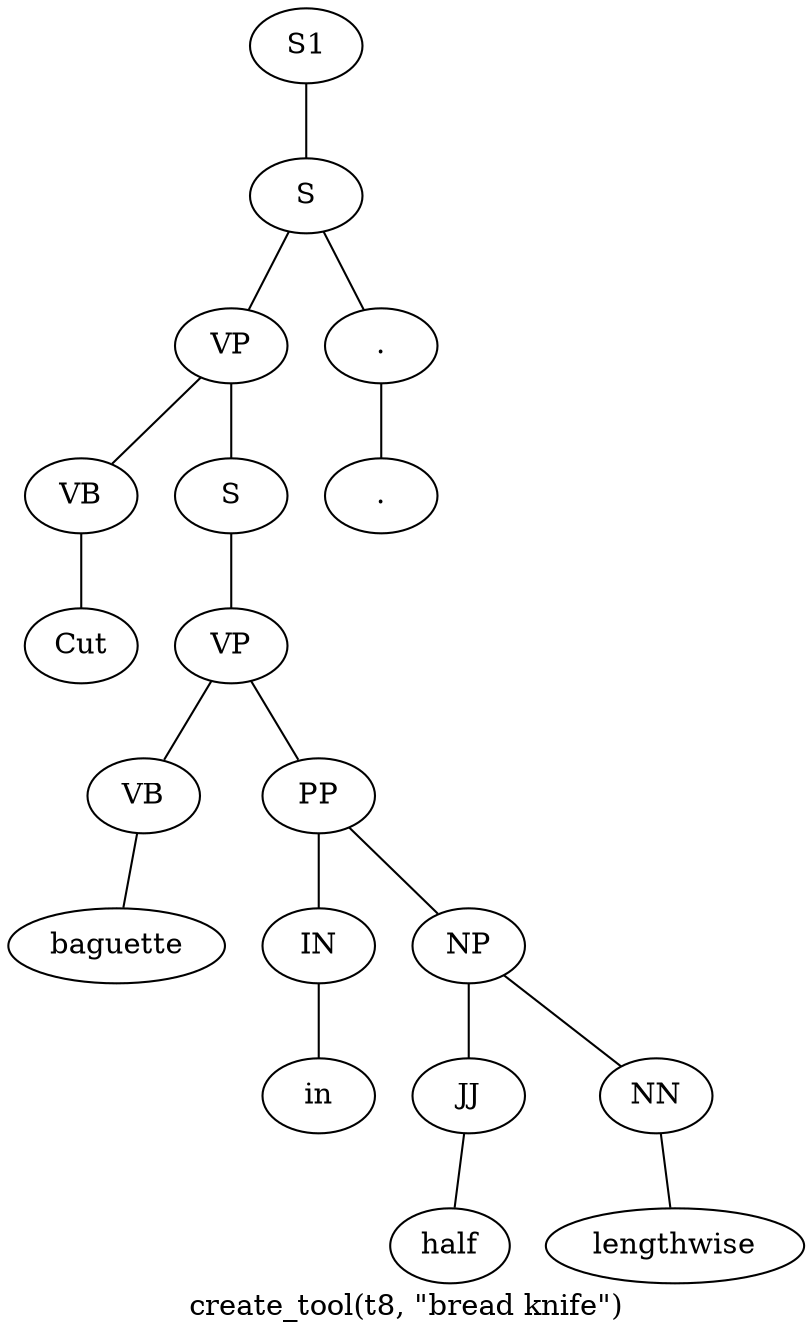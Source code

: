 graph SyntaxGraph {
	label = "create_tool(t8, \"bread knife\")";
	Node0 [label="S1"];
	Node1 [label="S"];
	Node2 [label="VP"];
	Node3 [label="VB"];
	Node4 [label="Cut"];
	Node5 [label="S"];
	Node6 [label="VP"];
	Node7 [label="VB"];
	Node8 [label="baguette"];
	Node9 [label="PP"];
	Node10 [label="IN"];
	Node11 [label="in"];
	Node12 [label="NP"];
	Node13 [label="JJ"];
	Node14 [label="half"];
	Node15 [label="NN"];
	Node16 [label="lengthwise"];
	Node17 [label="."];
	Node18 [label="."];

	Node0 -- Node1;
	Node1 -- Node2;
	Node1 -- Node17;
	Node2 -- Node3;
	Node2 -- Node5;
	Node3 -- Node4;
	Node5 -- Node6;
	Node6 -- Node7;
	Node6 -- Node9;
	Node7 -- Node8;
	Node9 -- Node10;
	Node9 -- Node12;
	Node10 -- Node11;
	Node12 -- Node13;
	Node12 -- Node15;
	Node13 -- Node14;
	Node15 -- Node16;
	Node17 -- Node18;
}